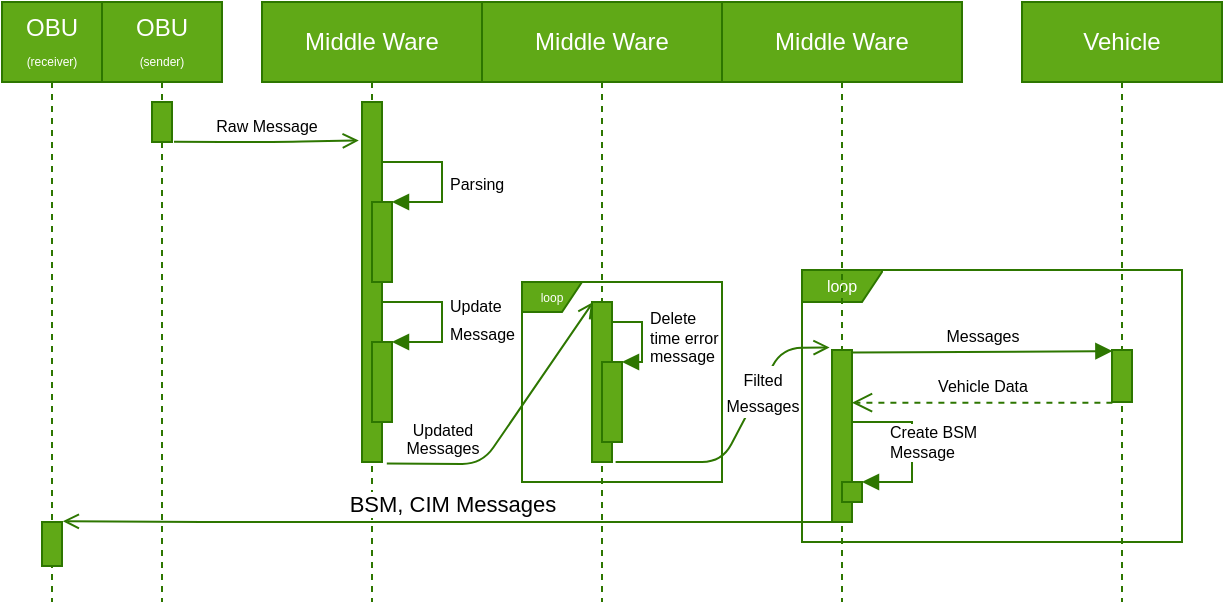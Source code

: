 <mxfile>
    <diagram id="v7LRN9222ffp2p7ZPEML" name="페이지-1">
        <mxGraphModel dx="708" dy="458" grid="0" gridSize="10" guides="1" tooltips="1" connect="1" arrows="1" fold="1" page="0" pageScale="1" pageWidth="1169" pageHeight="827" background="#ffffff" math="0" shadow="0">
            <root>
                <mxCell id="0"/>
                <mxCell id="1" parent="0"/>
                <mxCell id="73" value="loop" style="shape=umlFrame;whiteSpace=wrap;html=1;fontSize=8;width=40;height=16;fillColor=#60a917;strokeColor=#2D7600;fontColor=#ffffff;" vertex="1" parent="1">
                    <mxGeometry x="480" y="374" width="190" height="136" as="geometry"/>
                </mxCell>
                <mxCell id="30" value="Middle Ware" style="shape=umlLifeline;perimeter=lifelinePerimeter;whiteSpace=wrap;html=1;container=1;collapsible=0;recursiveResize=0;outlineConnect=0;fillColor=#60a917;strokeColor=#2D7600;fontColor=#ffffff;" vertex="1" parent="1">
                    <mxGeometry x="440" y="240" width="120" height="300" as="geometry"/>
                </mxCell>
                <mxCell id="47" value="" style="html=1;points=[];perimeter=orthogonalPerimeter;fillColor=#60a917;strokeColor=#2D7600;fontColor=#ffffff;" vertex="1" parent="30">
                    <mxGeometry x="55" y="174" width="10" height="86" as="geometry"/>
                </mxCell>
                <mxCell id="74" value="" style="html=1;points=[];perimeter=orthogonalPerimeter;fontSize=8;fillColor=#60a917;strokeColor=#2D7600;fontColor=#ffffff;" vertex="1" parent="30">
                    <mxGeometry x="60" y="240" width="10" height="10" as="geometry"/>
                </mxCell>
                <mxCell id="75" value="Create BSM&lt;br&gt;Message" style="edgeStyle=orthogonalEdgeStyle;html=1;align=left;spacingLeft=2;endArrow=block;rounded=0;entryX=1;entryY=0;strokeWidth=1;fontSize=8;fillColor=#60a917;strokeColor=#2D7600;labelBackgroundColor=#FFFFFF;fontColor=#000000;" edge="1" target="74" parent="30">
                    <mxGeometry x="-0.296" y="-10" relative="1" as="geometry">
                        <mxPoint x="65" y="187" as="sourcePoint"/>
                        <Array as="points">
                            <mxPoint x="65" y="210"/>
                            <mxPoint x="95" y="210"/>
                            <mxPoint x="95" y="240"/>
                        </Array>
                        <mxPoint as="offset"/>
                    </mxGeometry>
                </mxCell>
                <mxCell id="2" value="OBU&lt;br&gt;&lt;font style=&quot;font-size: 6px;&quot;&gt;(sender)&lt;/font&gt;" style="shape=umlLifeline;perimeter=lifelinePerimeter;whiteSpace=wrap;html=1;container=1;collapsible=0;recursiveResize=0;outlineConnect=0;size=40;fillColor=#60a917;strokeColor=#2D7600;fontColor=#ffffff;" vertex="1" parent="1">
                    <mxGeometry x="130" y="240" width="60" height="300" as="geometry"/>
                </mxCell>
                <mxCell id="9" value="" style="html=1;points=[];perimeter=orthogonalPerimeter;fillColor=#60a917;strokeColor=#2D7600;fontColor=#ffffff;" vertex="1" parent="2">
                    <mxGeometry x="25" y="50" width="10" height="20" as="geometry"/>
                </mxCell>
                <mxCell id="3" value="Middle Ware" style="shape=umlLifeline;perimeter=lifelinePerimeter;whiteSpace=wrap;html=1;container=1;collapsible=0;recursiveResize=0;outlineConnect=0;fillColor=#60a917;strokeColor=#2D7600;fontColor=#ffffff;" vertex="1" parent="1">
                    <mxGeometry x="210" y="240" width="110" height="300" as="geometry"/>
                </mxCell>
                <mxCell id="8" value="" style="html=1;points=[];perimeter=orthogonalPerimeter;fillColor=#60a917;strokeColor=#2D7600;fontColor=#ffffff;" vertex="1" parent="3">
                    <mxGeometry x="50" y="50" width="10" height="180" as="geometry"/>
                </mxCell>
                <mxCell id="19" value="" style="html=1;points=[];perimeter=orthogonalPerimeter;fillColor=#60a917;strokeColor=#2D7600;fontColor=#ffffff;" vertex="1" parent="3">
                    <mxGeometry x="55" y="100" width="10" height="40" as="geometry"/>
                </mxCell>
                <mxCell id="20" value="&lt;font style=&quot;font-size: 8px;&quot;&gt;Parsing&lt;/font&gt;" style="edgeStyle=orthogonalEdgeStyle;html=1;align=left;spacingLeft=2;endArrow=block;rounded=0;entryX=1;entryY=0;fillColor=#60a917;strokeColor=#2D7600;labelBackgroundColor=none;fontColor=#000000;" edge="1" target="19" parent="3">
                    <mxGeometry x="0.067" relative="1" as="geometry">
                        <mxPoint x="60" y="80" as="sourcePoint"/>
                        <Array as="points">
                            <mxPoint x="90" y="80"/>
                            <mxPoint x="90" y="100"/>
                        </Array>
                        <mxPoint as="offset"/>
                    </mxGeometry>
                </mxCell>
                <mxCell id="44" value="" style="html=1;points=[];perimeter=orthogonalPerimeter;fillColor=#60a917;strokeColor=#2D7600;fontColor=#ffffff;" vertex="1" parent="3">
                    <mxGeometry x="55" y="170" width="10" height="40" as="geometry"/>
                </mxCell>
                <mxCell id="45" value="&lt;font style=&quot;font-size: 8px;&quot;&gt;Update&lt;br&gt;Message&lt;/font&gt;" style="edgeStyle=orthogonalEdgeStyle;html=1;align=left;spacingLeft=2;endArrow=block;rounded=0;entryX=1;entryY=0;fillColor=#60a917;strokeColor=#2D7600;labelBackgroundColor=none;fontColor=#000000;" edge="1" target="44" parent="3">
                    <mxGeometry relative="1" as="geometry">
                        <mxPoint x="60" y="150" as="sourcePoint"/>
                        <Array as="points">
                            <mxPoint x="90" y="150"/>
                        </Array>
                    </mxGeometry>
                </mxCell>
                <mxCell id="5" value="&lt;font style=&quot;font-size: 8px;&quot;&gt;Raw Message&lt;/font&gt;" style="html=1;verticalAlign=bottom;endArrow=open;endFill=0;exitX=1.1;exitY=0.993;exitDx=0;exitDy=0;exitPerimeter=0;entryX=-0.16;entryY=0.107;entryDx=0;entryDy=0;entryPerimeter=0;fillColor=#60a917;strokeColor=#2D7600;labelBackgroundColor=none;fontColor=#000000;" edge="1" parent="1" source="9" target="8">
                    <mxGeometry width="80" relative="1" as="geometry">
                        <mxPoint x="420" y="380" as="sourcePoint"/>
                        <mxPoint x="260" y="320" as="targetPoint"/>
                        <Array as="points">
                            <mxPoint x="200" y="310"/>
                            <mxPoint x="220" y="310"/>
                        </Array>
                    </mxGeometry>
                </mxCell>
                <mxCell id="38" value="Vehicle" style="shape=umlLifeline;perimeter=lifelinePerimeter;whiteSpace=wrap;html=1;container=1;collapsible=0;recursiveResize=0;outlineConnect=0;fillColor=#60a917;strokeColor=#2D7600;fontColor=#ffffff;" vertex="1" parent="1">
                    <mxGeometry x="590" y="240" width="100" height="300" as="geometry"/>
                </mxCell>
                <mxCell id="39" value="" style="html=1;points=[];perimeter=orthogonalPerimeter;fillColor=#60a917;strokeColor=#2D7600;fontColor=#ffffff;" vertex="1" parent="38">
                    <mxGeometry x="45" y="174" width="10" height="26" as="geometry"/>
                </mxCell>
                <mxCell id="46" value="&lt;font style=&quot;font-size: 8px;&quot;&gt;Filted&lt;br&gt;Messages&lt;/font&gt;" style="html=1;verticalAlign=bottom;endArrow=open;entryX=-0.12;entryY=-0.015;entryDx=0;entryDy=0;entryPerimeter=0;endFill=0;exitX=1.18;exitY=1;exitDx=0;exitDy=0;exitPerimeter=0;fillColor=#60a917;strokeColor=#2D7600;labelBackgroundColor=#FFFFFF;fontColor=#000000;" edge="1" parent="1" source="59" target="47">
                    <mxGeometry x="0.135" y="-8" width="80" relative="1" as="geometry">
                        <mxPoint x="370" y="470" as="sourcePoint"/>
                        <mxPoint x="480" y="390" as="targetPoint"/>
                        <Array as="points">
                            <mxPoint x="440" y="470"/>
                            <mxPoint x="470" y="413"/>
                        </Array>
                        <mxPoint as="offset"/>
                    </mxGeometry>
                </mxCell>
                <mxCell id="48" value="&lt;font style=&quot;font-size: 8px;&quot;&gt;Messages&lt;/font&gt;" style="html=1;verticalAlign=bottom;endArrow=block;exitX=1.04;exitY=0.015;exitDx=0;exitDy=0;exitPerimeter=0;entryX=0.02;entryY=0.021;entryDx=0;entryDy=0;entryPerimeter=0;fillColor=#60a917;strokeColor=#2D7600;labelBackgroundColor=none;fontColor=#000000;" edge="1" parent="1" source="47" target="39">
                    <mxGeometry width="80" relative="1" as="geometry">
                        <mxPoint x="550" y="390" as="sourcePoint"/>
                        <mxPoint x="610" y="190" as="targetPoint"/>
                        <Array as="points"/>
                    </mxGeometry>
                </mxCell>
                <mxCell id="49" value="&lt;font style=&quot;font-size: 8px;&quot;&gt;Vehicle Data&lt;/font&gt;" style="html=1;verticalAlign=bottom;endArrow=open;dashed=1;endSize=8;exitX=0.02;exitY=1.014;exitDx=0;exitDy=0;exitPerimeter=0;fillColor=#60a917;strokeColor=#2D7600;labelBackgroundColor=none;fontColor=#000000;" edge="1" parent="1" source="39" target="47">
                    <mxGeometry relative="1" as="geometry">
                        <mxPoint x="755" y="494" as="sourcePoint"/>
                        <mxPoint x="520" y="430" as="targetPoint"/>
                    </mxGeometry>
                </mxCell>
                <mxCell id="53" value="BSM, CIM Messages" style="html=1;verticalAlign=bottom;endArrow=open;endFill=0;entryX=1.04;entryY=-0.018;entryDx=0;entryDy=0;entryPerimeter=0;fillColor=#60a917;strokeColor=#2D7600;labelBackgroundColor=#FFFFFF;fontColor=#000000;" edge="1" parent="1" source="30" target="56">
                    <mxGeometry width="80" relative="1" as="geometry">
                        <mxPoint x="350" y="520" as="sourcePoint"/>
                        <mxPoint x="430" y="520" as="targetPoint"/>
                        <Array as="points">
                            <mxPoint x="210" y="500"/>
                            <mxPoint x="190" y="500"/>
                        </Array>
                    </mxGeometry>
                </mxCell>
                <mxCell id="54" value="OBU&lt;br&gt;&lt;font style=&quot;font-size: 6px;&quot;&gt;(receiver)&lt;/font&gt;" style="shape=umlLifeline;perimeter=lifelinePerimeter;whiteSpace=wrap;html=1;container=1;collapsible=0;recursiveResize=0;outlineConnect=0;size=40;fillColor=#60a917;strokeColor=#2D7600;fontColor=#ffffff;" vertex="1" parent="1">
                    <mxGeometry x="80" y="240" width="50" height="300" as="geometry"/>
                </mxCell>
                <mxCell id="56" value="" style="html=1;points=[];perimeter=orthogonalPerimeter;fontSize=6;fillColor=#60a917;strokeColor=#2D7600;fontColor=#ffffff;" vertex="1" parent="54">
                    <mxGeometry x="20" y="260" width="10" height="22" as="geometry"/>
                </mxCell>
                <mxCell id="58" value="Middle Ware" style="shape=umlLifeline;perimeter=lifelinePerimeter;whiteSpace=wrap;html=1;container=1;collapsible=0;recursiveResize=0;outlineConnect=0;fillColor=#60a917;strokeColor=#2D7600;fontColor=#ffffff;" vertex="1" parent="1">
                    <mxGeometry x="320" y="240" width="120" height="300" as="geometry"/>
                </mxCell>
                <mxCell id="61" value="loop" style="shape=umlFrame;whiteSpace=wrap;html=1;fontSize=6;width=30;height=15;fillColor=#60a917;strokeColor=#2D7600;fontColor=#ffffff;" vertex="1" parent="58">
                    <mxGeometry x="20" y="140" width="100" height="100" as="geometry"/>
                </mxCell>
                <mxCell id="59" value="" style="html=1;points=[];perimeter=orthogonalPerimeter;fillColor=#60a917;strokeColor=#2D7600;fontColor=#ffffff;" vertex="1" parent="58">
                    <mxGeometry x="55" y="150" width="10" height="80" as="geometry"/>
                </mxCell>
                <mxCell id="70" value="" style="html=1;points=[];perimeter=orthogonalPerimeter;fontSize=8;fillColor=#60a917;strokeColor=#2D7600;fontColor=#ffffff;" vertex="1" parent="58">
                    <mxGeometry x="60" y="180" width="10" height="40" as="geometry"/>
                </mxCell>
                <mxCell id="71" value="&lt;span style=&quot;&quot;&gt;Delete&lt;br&gt;time error&lt;br&gt;message&lt;/span&gt;" style="edgeStyle=orthogonalEdgeStyle;html=1;align=left;spacingLeft=2;endArrow=block;rounded=0;entryX=1;entryY=0;strokeWidth=1;fontSize=8;fillColor=#60a917;strokeColor=#2D7600;labelBackgroundColor=none;fontColor=#000000;" edge="1" target="70" parent="58">
                    <mxGeometry relative="1" as="geometry">
                        <mxPoint x="65" y="160" as="sourcePoint"/>
                        <Array as="points">
                            <mxPoint x="80" y="160"/>
                            <mxPoint x="80" y="180"/>
                        </Array>
                    </mxGeometry>
                </mxCell>
                <mxCell id="64" value="&lt;font style=&quot;font-size: 8px;&quot;&gt;Updated&lt;br&gt;Messages&lt;/font&gt;" style="html=1;verticalAlign=bottom;endArrow=open;fontSize=6;exitX=1.24;exitY=1.004;exitDx=0;exitDy=0;exitPerimeter=0;entryX=0.06;entryY=0;entryDx=0;entryDy=0;entryPerimeter=0;endFill=0;fillColor=#60a917;strokeColor=#2D7600;labelBackgroundColor=none;fontColor=#000000;" edge="1" parent="1" source="8" target="59">
                    <mxGeometry x="-0.622" width="80" relative="1" as="geometry">
                        <mxPoint x="370" y="380" as="sourcePoint"/>
                        <mxPoint x="450" y="380" as="targetPoint"/>
                        <Array as="points">
                            <mxPoint x="320" y="471"/>
                        </Array>
                        <mxPoint as="offset"/>
                    </mxGeometry>
                </mxCell>
            </root>
        </mxGraphModel>
    </diagram>
</mxfile>